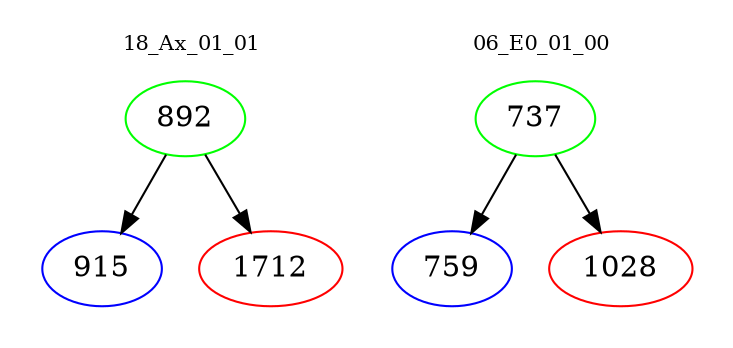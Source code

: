 digraph{
subgraph cluster_0 {
color = white
label = "18_Ax_01_01";
fontsize=10;
T0_892 [label="892", color="green"]
T0_892 -> T0_915 [color="black"]
T0_915 [label="915", color="blue"]
T0_892 -> T0_1712 [color="black"]
T0_1712 [label="1712", color="red"]
}
subgraph cluster_1 {
color = white
label = "06_E0_01_00";
fontsize=10;
T1_737 [label="737", color="green"]
T1_737 -> T1_759 [color="black"]
T1_759 [label="759", color="blue"]
T1_737 -> T1_1028 [color="black"]
T1_1028 [label="1028", color="red"]
}
}
